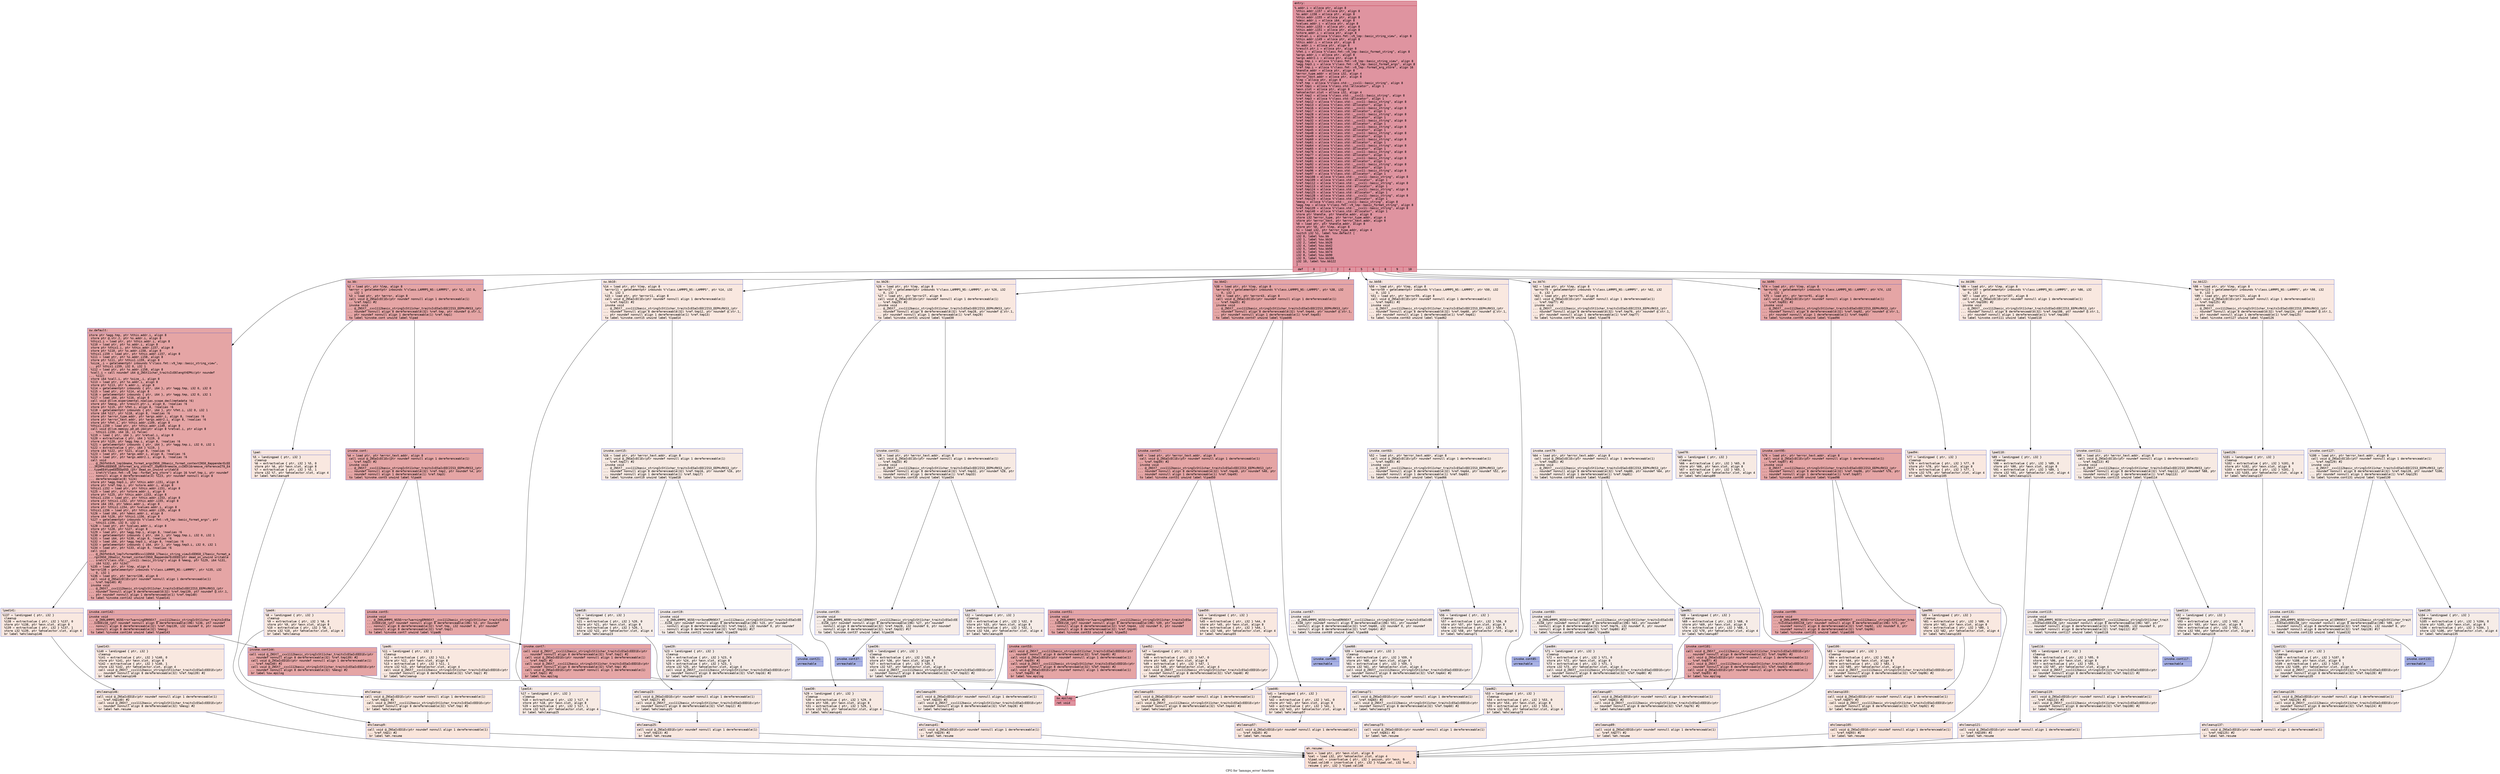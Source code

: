 digraph "CFG for 'lammps_error' function" {
	label="CFG for 'lammps_error' function";

	Node0x55bdf7d8ea30 [shape=record,color="#b70d28ff", style=filled, fillcolor="#b70d2870" fontname="Courier",label="{entry:\l|  %.addr.i = alloca ptr, align 8\l  %this.addr.i157 = alloca ptr, align 8\l  %s.addr.i158 = alloca ptr, align 8\l  %this.addr.i155 = alloca ptr, align 8\l  %desc.addr.i = alloca i64, align 8\l  %values.addr.i = alloca ptr, align 8\l  %this.addr.i153 = alloca ptr, align 8\l  %this.addr.i151 = alloca ptr, align 8\l  %store.addr.i = alloca ptr, align 8\l  %retval.i = alloca %\"class.fmt::v9_lmp::basic_string_view\", align 8\l  %this.addr.i149 = alloca ptr, align 8\l  %this.addr.i = alloca ptr, align 8\l  %s.addr.i = alloca ptr, align 8\l  %result.ptr.i = alloca ptr, align 8\l  %fmt.i = alloca %\"class.fmt::v9_lmp::basic_format_string\", align 8\l  %args.addr.i = alloca ptr, align 8\l  %args.addr2.i = alloca ptr, align 8\l  %agg.tmp.i = alloca %\"class.fmt::v9_lmp::basic_string_view\", align 8\l  %agg.tmp3.i = alloca %\"class.fmt::v9_lmp::basic_format_args\", align 8\l  %ref.tmp.i = alloca %\"class.fmt::v9_lmp::format_arg_store\", align 16\l  %handle.addr = alloca ptr, align 8\l  %error_type.addr = alloca i32, align 4\l  %error_text.addr = alloca ptr, align 8\l  %lmp = alloca ptr, align 8\l  %ref.tmp = alloca %\"class.std::__cxx11::basic_string\", align 8\l  %ref.tmp1 = alloca %\"class.std::allocator\", align 1\l  %exn.slot = alloca ptr, align 8\l  %ehselector.slot = alloca i32, align 4\l  %ref.tmp2 = alloca %\"class.std::__cxx11::basic_string\", align 8\l  %ref.tmp3 = alloca %\"class.std::allocator\", align 1\l  %ref.tmp12 = alloca %\"class.std::__cxx11::basic_string\", align 8\l  %ref.tmp13 = alloca %\"class.std::allocator\", align 1\l  %ref.tmp16 = alloca %\"class.std::__cxx11::basic_string\", align 8\l  %ref.tmp17 = alloca %\"class.std::allocator\", align 1\l  %ref.tmp28 = alloca %\"class.std::__cxx11::basic_string\", align 8\l  %ref.tmp29 = alloca %\"class.std::allocator\", align 1\l  %ref.tmp32 = alloca %\"class.std::__cxx11::basic_string\", align 8\l  %ref.tmp33 = alloca %\"class.std::allocator\", align 1\l  %ref.tmp44 = alloca %\"class.std::__cxx11::basic_string\", align 8\l  %ref.tmp45 = alloca %\"class.std::allocator\", align 1\l  %ref.tmp48 = alloca %\"class.std::__cxx11::basic_string\", align 8\l  %ref.tmp49 = alloca %\"class.std::allocator\", align 1\l  %ref.tmp60 = alloca %\"class.std::__cxx11::basic_string\", align 8\l  %ref.tmp61 = alloca %\"class.std::allocator\", align 1\l  %ref.tmp64 = alloca %\"class.std::__cxx11::basic_string\", align 8\l  %ref.tmp65 = alloca %\"class.std::allocator\", align 1\l  %ref.tmp76 = alloca %\"class.std::__cxx11::basic_string\", align 8\l  %ref.tmp77 = alloca %\"class.std::allocator\", align 1\l  %ref.tmp80 = alloca %\"class.std::__cxx11::basic_string\", align 8\l  %ref.tmp81 = alloca %\"class.std::allocator\", align 1\l  %ref.tmp92 = alloca %\"class.std::__cxx11::basic_string\", align 8\l  %ref.tmp93 = alloca %\"class.std::allocator\", align 1\l  %ref.tmp96 = alloca %\"class.std::__cxx11::basic_string\", align 8\l  %ref.tmp97 = alloca %\"class.std::allocator\", align 1\l  %ref.tmp108 = alloca %\"class.std::__cxx11::basic_string\", align 8\l  %ref.tmp109 = alloca %\"class.std::allocator\", align 1\l  %ref.tmp112 = alloca %\"class.std::__cxx11::basic_string\", align 8\l  %ref.tmp113 = alloca %\"class.std::allocator\", align 1\l  %ref.tmp124 = alloca %\"class.std::__cxx11::basic_string\", align 8\l  %ref.tmp125 = alloca %\"class.std::allocator\", align 1\l  %ref.tmp128 = alloca %\"class.std::__cxx11::basic_string\", align 8\l  %ref.tmp129 = alloca %\"class.std::allocator\", align 1\l  %mesg = alloca %\"class.std::__cxx11::basic_string\", align 8\l  %agg.tmp = alloca %\"class.fmt::v9_lmp::basic_format_string\", align 8\l  %ref.tmp139 = alloca %\"class.std::__cxx11::basic_string\", align 8\l  %ref.tmp140 = alloca %\"class.std::allocator\", align 1\l  store ptr %handle, ptr %handle.addr, align 8\l  store i32 %error_type, ptr %error_type.addr, align 4\l  store ptr %error_text, ptr %error_text.addr, align 8\l  %0 = load ptr, ptr %handle.addr, align 8\l  store ptr %0, ptr %lmp, align 8\l  %1 = load i32, ptr %error_type.addr, align 4\l  switch i32 %1, label %sw.default [\l    i32 0, label %sw.bb\l    i32 1, label %sw.bb10\l    i32 2, label %sw.bb26\l    i32 4, label %sw.bb42\l    i32 5, label %sw.bb58\l    i32 6, label %sw.bb74\l    i32 8, label %sw.bb90\l    i32 9, label %sw.bb106\l    i32 10, label %sw.bb122\l  ]\l|{<s0>def|<s1>0|<s2>1|<s3>2|<s4>4|<s5>5|<s6>6|<s7>8|<s8>9|<s9>10}}"];
	Node0x55bdf7d8ea30:s0 -> Node0x55bdf7d8fd00[tooltip="entry -> sw.default\nProbability 25.00%" ];
	Node0x55bdf7d8ea30:s1 -> Node0x55bdf7d941a0[tooltip="entry -> sw.bb\nProbability 25.00%" ];
	Node0x55bdf7d8ea30:s2 -> Node0x55bdf7d941f0[tooltip="entry -> sw.bb10\nProbability 0.00%" ];
	Node0x55bdf7d8ea30:s3 -> Node0x55bdf7d94290[tooltip="entry -> sw.bb26\nProbability 0.00%" ];
	Node0x55bdf7d8ea30:s4 -> Node0x55bdf7d94330[tooltip="entry -> sw.bb42\nProbability 25.00%" ];
	Node0x55bdf7d8ea30:s5 -> Node0x55bdf7d943d0[tooltip="entry -> sw.bb58\nProbability 0.00%" ];
	Node0x55bdf7d8ea30:s6 -> Node0x55bdf7d944d0[tooltip="entry -> sw.bb74\nProbability 0.00%" ];
	Node0x55bdf7d8ea30:s7 -> Node0x55bdf7d945d0[tooltip="entry -> sw.bb90\nProbability 25.00%" ];
	Node0x55bdf7d8ea30:s8 -> Node0x55bdf7d946d0[tooltip="entry -> sw.bb106\nProbability 0.00%" ];
	Node0x55bdf7d8ea30:s9 -> Node0x55bdf7d947e0[tooltip="entry -> sw.bb122\nProbability 0.00%" ];
	Node0x55bdf7d941a0 [shape=record,color="#3d50c3ff", style=filled, fillcolor="#c5333470" fontname="Courier",label="{sw.bb:\l|  %2 = load ptr, ptr %lmp, align 8\l  %error = getelementptr inbounds %\"class.LAMMPS_NS::LAMMPS\", ptr %2, i32 0,\l... i32 1\l  %3 = load ptr, ptr %error, align 8\l  call void @_ZNSaIcEC1Ev(ptr noundef nonnull align 1 dereferenceable(1)\l... %ref.tmp1) #2\l  invoke void\l... @_ZNSt7__cxx1112basic_stringIcSt11char_traitsIcESaIcEEC2IS3_EEPKcRKS3_(ptr\l... noundef nonnull align 8 dereferenceable(32) %ref.tmp, ptr noundef @.str.1,\l... ptr noundef nonnull align 1 dereferenceable(1) %ref.tmp1)\l          to label %invoke.cont unwind label %lpad\l}"];
	Node0x55bdf7d941a0 -> Node0x55bdf7d94ff0[tooltip="sw.bb -> invoke.cont\nProbability 100.00%" ];
	Node0x55bdf7d941a0 -> Node0x55bdf7d950d0[tooltip="sw.bb -> lpad\nProbability 0.00%" ];
	Node0x55bdf7d94ff0 [shape=record,color="#3d50c3ff", style=filled, fillcolor="#c5333470" fontname="Courier",label="{invoke.cont:\l|  %4 = load ptr, ptr %error_text.addr, align 8\l  call void @_ZNSaIcEC1Ev(ptr noundef nonnull align 1 dereferenceable(1)\l... %ref.tmp3) #2\l  invoke void\l... @_ZNSt7__cxx1112basic_stringIcSt11char_traitsIcESaIcEEC2IS3_EEPKcRKS3_(ptr\l... noundef nonnull align 8 dereferenceable(32) %ref.tmp2, ptr noundef %4, ptr\l... noundef nonnull align 1 dereferenceable(1) %ref.tmp3)\l          to label %invoke.cont5 unwind label %lpad4\l}"];
	Node0x55bdf7d94ff0 -> Node0x55bdf7d954e0[tooltip="invoke.cont -> invoke.cont5\nProbability 100.00%" ];
	Node0x55bdf7d94ff0 -> Node0x55bdf7d95530[tooltip="invoke.cont -> lpad4\nProbability 0.00%" ];
	Node0x55bdf7d954e0 [shape=record,color="#3d50c3ff", style=filled, fillcolor="#c5333470" fontname="Courier",label="{invoke.cont5:\l|  invoke void\l... @_ZN9LAMMPS_NS5Error7warningERKNSt7__cxx1112basic_stringIcSt11char_traitsIcESa\l...IcEEEiS8_(ptr noundef nonnull align 8 dereferenceable(196) %3, ptr noundef\l... nonnull align 8 dereferenceable(32) %ref.tmp, i32 noundef 0, ptr noundef\l... nonnull align 8 dereferenceable(32) %ref.tmp2)\l          to label %invoke.cont7 unwind label %lpad6\l}"];
	Node0x55bdf7d954e0 -> Node0x55bdf7d95490[tooltip="invoke.cont5 -> invoke.cont7\nProbability 100.00%" ];
	Node0x55bdf7d954e0 -> Node0x55bdf7d95760[tooltip="invoke.cont5 -> lpad6\nProbability 0.00%" ];
	Node0x55bdf7d95490 [shape=record,color="#3d50c3ff", style=filled, fillcolor="#c5333470" fontname="Courier",label="{invoke.cont7:\l|  call void @_ZNSt7__cxx1112basic_stringIcSt11char_traitsIcESaIcEED1Ev(ptr\l... noundef nonnull align 8 dereferenceable(32) %ref.tmp2) #2\l  call void @_ZNSaIcED1Ev(ptr noundef nonnull align 1 dereferenceable(1)\l... %ref.tmp3) #2\l  call void @_ZNSt7__cxx1112basic_stringIcSt11char_traitsIcESaIcEED1Ev(ptr\l... noundef nonnull align 8 dereferenceable(32) %ref.tmp) #2\l  call void @_ZNSaIcED1Ev(ptr noundef nonnull align 1 dereferenceable(1)\l... %ref.tmp1) #2\l  br label %sw.epilog\l}"];
	Node0x55bdf7d95490 -> Node0x55bdf7d95fd0[tooltip="invoke.cont7 -> sw.epilog\nProbability 100.00%" ];
	Node0x55bdf7d950d0 [shape=record,color="#3d50c3ff", style=filled, fillcolor="#f1ccb870" fontname="Courier",label="{lpad:\l|  %5 = landingpad \{ ptr, i32 \}\l          cleanup\l  %6 = extractvalue \{ ptr, i32 \} %5, 0\l  store ptr %6, ptr %exn.slot, align 8\l  %7 = extractvalue \{ ptr, i32 \} %5, 1\l  store i32 %7, ptr %ehselector.slot, align 4\l  br label %ehcleanup9\l}"];
	Node0x55bdf7d950d0 -> Node0x55bdf7d96320[tooltip="lpad -> ehcleanup9\nProbability 100.00%" ];
	Node0x55bdf7d95530 [shape=record,color="#3d50c3ff", style=filled, fillcolor="#f1ccb870" fontname="Courier",label="{lpad4:\l|  %8 = landingpad \{ ptr, i32 \}\l          cleanup\l  %9 = extractvalue \{ ptr, i32 \} %8, 0\l  store ptr %9, ptr %exn.slot, align 8\l  %10 = extractvalue \{ ptr, i32 \} %8, 1\l  store i32 %10, ptr %ehselector.slot, align 4\l  br label %ehcleanup\l}"];
	Node0x55bdf7d95530 -> Node0x55bdf7d966f0[tooltip="lpad4 -> ehcleanup\nProbability 100.00%" ];
	Node0x55bdf7d95760 [shape=record,color="#3d50c3ff", style=filled, fillcolor="#f1ccb870" fontname="Courier",label="{lpad6:\l|  %11 = landingpad \{ ptr, i32 \}\l          cleanup\l  %12 = extractvalue \{ ptr, i32 \} %11, 0\l  store ptr %12, ptr %exn.slot, align 8\l  %13 = extractvalue \{ ptr, i32 \} %11, 1\l  store i32 %13, ptr %ehselector.slot, align 4\l  call void @_ZNSt7__cxx1112basic_stringIcSt11char_traitsIcESaIcEED1Ev(ptr\l... noundef nonnull align 8 dereferenceable(32) %ref.tmp2) #2\l  br label %ehcleanup\l}"];
	Node0x55bdf7d95760 -> Node0x55bdf7d966f0[tooltip="lpad6 -> ehcleanup\nProbability 100.00%" ];
	Node0x55bdf7d966f0 [shape=record,color="#3d50c3ff", style=filled, fillcolor="#f2cab570" fontname="Courier",label="{ehcleanup:\l|  call void @_ZNSaIcED1Ev(ptr noundef nonnull align 1 dereferenceable(1)\l... %ref.tmp3) #2\l  call void @_ZNSt7__cxx1112basic_stringIcSt11char_traitsIcESaIcEED1Ev(ptr\l... noundef nonnull align 8 dereferenceable(32) %ref.tmp) #2\l  br label %ehcleanup9\l}"];
	Node0x55bdf7d966f0 -> Node0x55bdf7d96320[tooltip="ehcleanup -> ehcleanup9\nProbability 100.00%" ];
	Node0x55bdf7d96320 [shape=record,color="#3d50c3ff", style=filled, fillcolor="#f4c5ad70" fontname="Courier",label="{ehcleanup9:\l|  call void @_ZNSaIcED1Ev(ptr noundef nonnull align 1 dereferenceable(1)\l... %ref.tmp1) #2\l  br label %eh.resume\l}"];
	Node0x55bdf7d96320 -> Node0x55bdf7d97000[tooltip="ehcleanup9 -> eh.resume\nProbability 100.00%" ];
	Node0x55bdf7d941f0 [shape=record,color="#3d50c3ff", style=filled, fillcolor="#f1ccb870" fontname="Courier",label="{sw.bb10:\l|  %14 = load ptr, ptr %lmp, align 8\l  %error11 = getelementptr inbounds %\"class.LAMMPS_NS::LAMMPS\", ptr %14, i32\l... 0, i32 1\l  %15 = load ptr, ptr %error11, align 8\l  call void @_ZNSaIcEC1Ev(ptr noundef nonnull align 1 dereferenceable(1)\l... %ref.tmp13) #2\l  invoke void\l... @_ZNSt7__cxx1112basic_stringIcSt11char_traitsIcESaIcEEC2IS3_EEPKcRKS3_(ptr\l... noundef nonnull align 8 dereferenceable(32) %ref.tmp12, ptr noundef @.str.1,\l... ptr noundef nonnull align 1 dereferenceable(1) %ref.tmp13)\l          to label %invoke.cont15 unwind label %lpad14\l}"];
	Node0x55bdf7d941f0 -> Node0x55bdf7d97400[tooltip="sw.bb10 -> invoke.cont15\nProbability 50.00%" ];
	Node0x55bdf7d941f0 -> Node0x55bdf7d97480[tooltip="sw.bb10 -> lpad14\nProbability 50.00%" ];
	Node0x55bdf7d97400 [shape=record,color="#3d50c3ff", style=filled, fillcolor="#eed0c070" fontname="Courier",label="{invoke.cont15:\l|  %16 = load ptr, ptr %error_text.addr, align 8\l  call void @_ZNSaIcEC1Ev(ptr noundef nonnull align 1 dereferenceable(1)\l... %ref.tmp17) #2\l  invoke void\l... @_ZNSt7__cxx1112basic_stringIcSt11char_traitsIcESaIcEEC2IS3_EEPKcRKS3_(ptr\l... noundef nonnull align 8 dereferenceable(32) %ref.tmp16, ptr noundef %16, ptr\l... noundef nonnull align 1 dereferenceable(1) %ref.tmp17)\l          to label %invoke.cont19 unwind label %lpad18\l}"];
	Node0x55bdf7d97400 -> Node0x55bdf7d97700[tooltip="invoke.cont15 -> invoke.cont19\nProbability 50.00%" ];
	Node0x55bdf7d97400 -> Node0x55bdf7d97750[tooltip="invoke.cont15 -> lpad18\nProbability 50.00%" ];
	Node0x55bdf7d97700 [shape=record,color="#3d50c3ff", style=filled, fillcolor="#ead5c970" fontname="Courier",label="{invoke.cont19:\l|  invoke void\l... @_ZN9LAMMPS_NS5Error3oneERKNSt7__cxx1112basic_stringIcSt11char_traitsIcESaIcEE\l...EiS8_(ptr noundef nonnull align 8 dereferenceable(196) %15, ptr noundef\l... nonnull align 8 dereferenceable(32) %ref.tmp12, i32 noundef 0, ptr noundef\l... nonnull align 8 dereferenceable(32) %ref.tmp16) #17\l          to label %invoke.cont21 unwind label %lpad20\l}"];
	Node0x55bdf7d97700 -> Node0x55bdf7d976b0[tooltip="invoke.cont19 -> invoke.cont21\nProbability 0.00%" ];
	Node0x55bdf7d97700 -> Node0x55bdf7d7b7a0[tooltip="invoke.cont19 -> lpad20\nProbability 100.00%" ];
	Node0x55bdf7d976b0 [shape=record,color="#3d50c3ff", style=filled, fillcolor="#3d50c370" fontname="Courier",label="{invoke.cont21:\l|  unreachable\l}"];
	Node0x55bdf7d97480 [shape=record,color="#3d50c3ff", style=filled, fillcolor="#eed0c070" fontname="Courier",label="{lpad14:\l|  %17 = landingpad \{ ptr, i32 \}\l          cleanup\l  %18 = extractvalue \{ ptr, i32 \} %17, 0\l  store ptr %18, ptr %exn.slot, align 8\l  %19 = extractvalue \{ ptr, i32 \} %17, 1\l  store i32 %19, ptr %ehselector.slot, align 4\l  br label %ehcleanup25\l}"];
	Node0x55bdf7d97480 -> Node0x55bdf7d7bd10[tooltip="lpad14 -> ehcleanup25\nProbability 100.00%" ];
	Node0x55bdf7d97750 [shape=record,color="#3d50c3ff", style=filled, fillcolor="#ead5c970" fontname="Courier",label="{lpad18:\l|  %20 = landingpad \{ ptr, i32 \}\l          cleanup\l  %21 = extractvalue \{ ptr, i32 \} %20, 0\l  store ptr %21, ptr %exn.slot, align 8\l  %22 = extractvalue \{ ptr, i32 \} %20, 1\l  store i32 %22, ptr %ehselector.slot, align 4\l  br label %ehcleanup23\l}"];
	Node0x55bdf7d97750 -> Node0x55bdf7d98910[tooltip="lpad18 -> ehcleanup23\nProbability 100.00%" ];
	Node0x55bdf7d7b7a0 [shape=record,color="#3d50c3ff", style=filled, fillcolor="#ead5c970" fontname="Courier",label="{lpad20:\l|  %23 = landingpad \{ ptr, i32 \}\l          cleanup\l  %24 = extractvalue \{ ptr, i32 \} %23, 0\l  store ptr %24, ptr %exn.slot, align 8\l  %25 = extractvalue \{ ptr, i32 \} %23, 1\l  store i32 %25, ptr %ehselector.slot, align 4\l  call void @_ZNSt7__cxx1112basic_stringIcSt11char_traitsIcESaIcEED1Ev(ptr\l... noundef nonnull align 8 dereferenceable(32) %ref.tmp16) #2\l  br label %ehcleanup23\l}"];
	Node0x55bdf7d7b7a0 -> Node0x55bdf7d98910[tooltip="lpad20 -> ehcleanup23\nProbability 100.00%" ];
	Node0x55bdf7d98910 [shape=record,color="#3d50c3ff", style=filled, fillcolor="#eed0c070" fontname="Courier",label="{ehcleanup23:\l|  call void @_ZNSaIcED1Ev(ptr noundef nonnull align 1 dereferenceable(1)\l... %ref.tmp17) #2\l  call void @_ZNSt7__cxx1112basic_stringIcSt11char_traitsIcESaIcEED1Ev(ptr\l... noundef nonnull align 8 dereferenceable(32) %ref.tmp12) #2\l  br label %ehcleanup25\l}"];
	Node0x55bdf7d98910 -> Node0x55bdf7d7bd10[tooltip="ehcleanup23 -> ehcleanup25\nProbability 100.00%" ];
	Node0x55bdf7d7bd10 [shape=record,color="#3d50c3ff", style=filled, fillcolor="#f1ccb870" fontname="Courier",label="{ehcleanup25:\l|  call void @_ZNSaIcED1Ev(ptr noundef nonnull align 1 dereferenceable(1)\l... %ref.tmp13) #2\l  br label %eh.resume\l}"];
	Node0x55bdf7d7bd10 -> Node0x55bdf7d97000[tooltip="ehcleanup25 -> eh.resume\nProbability 100.00%" ];
	Node0x55bdf7d94290 [shape=record,color="#3d50c3ff", style=filled, fillcolor="#f1ccb870" fontname="Courier",label="{sw.bb26:\l|  %26 = load ptr, ptr %lmp, align 8\l  %error27 = getelementptr inbounds %\"class.LAMMPS_NS::LAMMPS\", ptr %26, i32\l... 0, i32 1\l  %27 = load ptr, ptr %error27, align 8\l  call void @_ZNSaIcEC1Ev(ptr noundef nonnull align 1 dereferenceable(1)\l... %ref.tmp29) #2\l  invoke void\l... @_ZNSt7__cxx1112basic_stringIcSt11char_traitsIcESaIcEEC2IS3_EEPKcRKS3_(ptr\l... noundef nonnull align 8 dereferenceable(32) %ref.tmp28, ptr noundef @.str.1,\l... ptr noundef nonnull align 1 dereferenceable(1) %ref.tmp29)\l          to label %invoke.cont31 unwind label %lpad30\l}"];
	Node0x55bdf7d94290 -> Node0x55bdf7d99570[tooltip="sw.bb26 -> invoke.cont31\nProbability 50.00%" ];
	Node0x55bdf7d94290 -> Node0x55bdf7d995c0[tooltip="sw.bb26 -> lpad30\nProbability 50.00%" ];
	Node0x55bdf7d99570 [shape=record,color="#3d50c3ff", style=filled, fillcolor="#eed0c070" fontname="Courier",label="{invoke.cont31:\l|  %28 = load ptr, ptr %error_text.addr, align 8\l  call void @_ZNSaIcEC1Ev(ptr noundef nonnull align 1 dereferenceable(1)\l... %ref.tmp33) #2\l  invoke void\l... @_ZNSt7__cxx1112basic_stringIcSt11char_traitsIcESaIcEEC2IS3_EEPKcRKS3_(ptr\l... noundef nonnull align 8 dereferenceable(32) %ref.tmp32, ptr noundef %28, ptr\l... noundef nonnull align 1 dereferenceable(1) %ref.tmp33)\l          to label %invoke.cont35 unwind label %lpad34\l}"];
	Node0x55bdf7d99570 -> Node0x55bdf7d99840[tooltip="invoke.cont31 -> invoke.cont35\nProbability 50.00%" ];
	Node0x55bdf7d99570 -> Node0x55bdf7d99890[tooltip="invoke.cont31 -> lpad34\nProbability 50.00%" ];
	Node0x55bdf7d99840 [shape=record,color="#3d50c3ff", style=filled, fillcolor="#ead5c970" fontname="Courier",label="{invoke.cont35:\l|  invoke void\l... @_ZN9LAMMPS_NS5Error3allERKNSt7__cxx1112basic_stringIcSt11char_traitsIcESaIcEE\l...EiS8_(ptr noundef nonnull align 8 dereferenceable(196) %27, ptr noundef\l... nonnull align 8 dereferenceable(32) %ref.tmp28, i32 noundef 0, ptr noundef\l... nonnull align 8 dereferenceable(32) %ref.tmp32) #17\l          to label %invoke.cont37 unwind label %lpad36\l}"];
	Node0x55bdf7d99840 -> Node0x55bdf7d997f0[tooltip="invoke.cont35 -> invoke.cont37\nProbability 0.00%" ];
	Node0x55bdf7d99840 -> Node0x55bdf7d99a00[tooltip="invoke.cont35 -> lpad36\nProbability 100.00%" ];
	Node0x55bdf7d997f0 [shape=record,color="#3d50c3ff", style=filled, fillcolor="#3d50c370" fontname="Courier",label="{invoke.cont37:\l|  unreachable\l}"];
	Node0x55bdf7d995c0 [shape=record,color="#3d50c3ff", style=filled, fillcolor="#eed0c070" fontname="Courier",label="{lpad30:\l|  %29 = landingpad \{ ptr, i32 \}\l          cleanup\l  %30 = extractvalue \{ ptr, i32 \} %29, 0\l  store ptr %30, ptr %exn.slot, align 8\l  %31 = extractvalue \{ ptr, i32 \} %29, 1\l  store i32 %31, ptr %ehselector.slot, align 4\l  br label %ehcleanup41\l}"];
	Node0x55bdf7d995c0 -> Node0x55bdf7d9a0a0[tooltip="lpad30 -> ehcleanup41\nProbability 100.00%" ];
	Node0x55bdf7d99890 [shape=record,color="#3d50c3ff", style=filled, fillcolor="#ead5c970" fontname="Courier",label="{lpad34:\l|  %32 = landingpad \{ ptr, i32 \}\l          cleanup\l  %33 = extractvalue \{ ptr, i32 \} %32, 0\l  store ptr %33, ptr %exn.slot, align 8\l  %34 = extractvalue \{ ptr, i32 \} %32, 1\l  store i32 %34, ptr %ehselector.slot, align 4\l  br label %ehcleanup39\l}"];
	Node0x55bdf7d99890 -> Node0x55bdf7d9a3f0[tooltip="lpad34 -> ehcleanup39\nProbability 100.00%" ];
	Node0x55bdf7d99a00 [shape=record,color="#3d50c3ff", style=filled, fillcolor="#ead5c970" fontname="Courier",label="{lpad36:\l|  %35 = landingpad \{ ptr, i32 \}\l          cleanup\l  %36 = extractvalue \{ ptr, i32 \} %35, 0\l  store ptr %36, ptr %exn.slot, align 8\l  %37 = extractvalue \{ ptr, i32 \} %35, 1\l  store i32 %37, ptr %ehselector.slot, align 4\l  call void @_ZNSt7__cxx1112basic_stringIcSt11char_traitsIcESaIcEED1Ev(ptr\l... noundef nonnull align 8 dereferenceable(32) %ref.tmp32) #2\l  br label %ehcleanup39\l}"];
	Node0x55bdf7d99a00 -> Node0x55bdf7d9a3f0[tooltip="lpad36 -> ehcleanup39\nProbability 100.00%" ];
	Node0x55bdf7d9a3f0 [shape=record,color="#3d50c3ff", style=filled, fillcolor="#eed0c070" fontname="Courier",label="{ehcleanup39:\l|  call void @_ZNSaIcED1Ev(ptr noundef nonnull align 1 dereferenceable(1)\l... %ref.tmp33) #2\l  call void @_ZNSt7__cxx1112basic_stringIcSt11char_traitsIcESaIcEED1Ev(ptr\l... noundef nonnull align 8 dereferenceable(32) %ref.tmp28) #2\l  br label %ehcleanup41\l}"];
	Node0x55bdf7d9a3f0 -> Node0x55bdf7d9a0a0[tooltip="ehcleanup39 -> ehcleanup41\nProbability 100.00%" ];
	Node0x55bdf7d9a0a0 [shape=record,color="#3d50c3ff", style=filled, fillcolor="#f1ccb870" fontname="Courier",label="{ehcleanup41:\l|  call void @_ZNSaIcED1Ev(ptr noundef nonnull align 1 dereferenceable(1)\l... %ref.tmp29) #2\l  br label %eh.resume\l}"];
	Node0x55bdf7d9a0a0 -> Node0x55bdf7d97000[tooltip="ehcleanup41 -> eh.resume\nProbability 100.00%" ];
	Node0x55bdf7d94330 [shape=record,color="#3d50c3ff", style=filled, fillcolor="#c5333470" fontname="Courier",label="{sw.bb42:\l|  %38 = load ptr, ptr %lmp, align 8\l  %error43 = getelementptr inbounds %\"class.LAMMPS_NS::LAMMPS\", ptr %38, i32\l... 0, i32 1\l  %39 = load ptr, ptr %error43, align 8\l  call void @_ZNSaIcEC1Ev(ptr noundef nonnull align 1 dereferenceable(1)\l... %ref.tmp45) #2\l  invoke void\l... @_ZNSt7__cxx1112basic_stringIcSt11char_traitsIcESaIcEEC2IS3_EEPKcRKS3_(ptr\l... noundef nonnull align 8 dereferenceable(32) %ref.tmp44, ptr noundef @.str.1,\l... ptr noundef nonnull align 1 dereferenceable(1) %ref.tmp45)\l          to label %invoke.cont47 unwind label %lpad46\l}"];
	Node0x55bdf7d94330 -> Node0x55bdf7d9b050[tooltip="sw.bb42 -> invoke.cont47\nProbability 100.00%" ];
	Node0x55bdf7d94330 -> Node0x55bdf7d9b0a0[tooltip="sw.bb42 -> lpad46\nProbability 0.00%" ];
	Node0x55bdf7d9b050 [shape=record,color="#3d50c3ff", style=filled, fillcolor="#c5333470" fontname="Courier",label="{invoke.cont47:\l|  %40 = load ptr, ptr %error_text.addr, align 8\l  call void @_ZNSaIcEC1Ev(ptr noundef nonnull align 1 dereferenceable(1)\l... %ref.tmp49) #2\l  invoke void\l... @_ZNSt7__cxx1112basic_stringIcSt11char_traitsIcESaIcEEC2IS3_EEPKcRKS3_(ptr\l... noundef nonnull align 8 dereferenceable(32) %ref.tmp48, ptr noundef %40, ptr\l... noundef nonnull align 1 dereferenceable(1) %ref.tmp49)\l          to label %invoke.cont51 unwind label %lpad50\l}"];
	Node0x55bdf7d9b050 -> Node0x55bdf7d9b440[tooltip="invoke.cont47 -> invoke.cont51\nProbability 100.00%" ];
	Node0x55bdf7d9b050 -> Node0x55bdf7d9b490[tooltip="invoke.cont47 -> lpad50\nProbability 0.00%" ];
	Node0x55bdf7d9b440 [shape=record,color="#3d50c3ff", style=filled, fillcolor="#c5333470" fontname="Courier",label="{invoke.cont51:\l|  invoke void\l... @_ZN9LAMMPS_NS5Error7warningERKNSt7__cxx1112basic_stringIcSt11char_traitsIcESa\l...IcEEEiS8_(ptr noundef nonnull align 8 dereferenceable(196) %39, ptr noundef\l... nonnull align 8 dereferenceable(32) %ref.tmp44, i32 noundef 0, ptr noundef\l... nonnull align 8 dereferenceable(32) %ref.tmp48)\l          to label %invoke.cont53 unwind label %lpad52\l}"];
	Node0x55bdf7d9b440 -> Node0x55bdf7d9b3f0[tooltip="invoke.cont51 -> invoke.cont53\nProbability 100.00%" ];
	Node0x55bdf7d9b440 -> Node0x55bdf7d9b720[tooltip="invoke.cont51 -> lpad52\nProbability 0.00%" ];
	Node0x55bdf7d9b3f0 [shape=record,color="#3d50c3ff", style=filled, fillcolor="#c5333470" fontname="Courier",label="{invoke.cont53:\l|  call void @_ZNSt7__cxx1112basic_stringIcSt11char_traitsIcESaIcEED1Ev(ptr\l... noundef nonnull align 8 dereferenceable(32) %ref.tmp48) #2\l  call void @_ZNSaIcED1Ev(ptr noundef nonnull align 1 dereferenceable(1)\l... %ref.tmp49) #2\l  call void @_ZNSt7__cxx1112basic_stringIcSt11char_traitsIcESaIcEED1Ev(ptr\l... noundef nonnull align 8 dereferenceable(32) %ref.tmp44) #2\l  call void @_ZNSaIcED1Ev(ptr noundef nonnull align 1 dereferenceable(1)\l... %ref.tmp45) #2\l  br label %sw.epilog\l}"];
	Node0x55bdf7d9b3f0 -> Node0x55bdf7d95fd0[tooltip="invoke.cont53 -> sw.epilog\nProbability 100.00%" ];
	Node0x55bdf7d9b0a0 [shape=record,color="#3d50c3ff", style=filled, fillcolor="#f1ccb870" fontname="Courier",label="{lpad46:\l|  %41 = landingpad \{ ptr, i32 \}\l          cleanup\l  %42 = extractvalue \{ ptr, i32 \} %41, 0\l  store ptr %42, ptr %exn.slot, align 8\l  %43 = extractvalue \{ ptr, i32 \} %41, 1\l  store i32 %43, ptr %ehselector.slot, align 4\l  br label %ehcleanup57\l}"];
	Node0x55bdf7d9b0a0 -> Node0x55bdf7d9c100[tooltip="lpad46 -> ehcleanup57\nProbability 100.00%" ];
	Node0x55bdf7d9b490 [shape=record,color="#3d50c3ff", style=filled, fillcolor="#f1ccb870" fontname="Courier",label="{lpad50:\l|  %44 = landingpad \{ ptr, i32 \}\l          cleanup\l  %45 = extractvalue \{ ptr, i32 \} %44, 0\l  store ptr %45, ptr %exn.slot, align 8\l  %46 = extractvalue \{ ptr, i32 \} %44, 1\l  store i32 %46, ptr %ehselector.slot, align 4\l  br label %ehcleanup55\l}"];
	Node0x55bdf7d9b490 -> Node0x55bdf7d9c470[tooltip="lpad50 -> ehcleanup55\nProbability 100.00%" ];
	Node0x55bdf7d9b720 [shape=record,color="#3d50c3ff", style=filled, fillcolor="#f1ccb870" fontname="Courier",label="{lpad52:\l|  %47 = landingpad \{ ptr, i32 \}\l          cleanup\l  %48 = extractvalue \{ ptr, i32 \} %47, 0\l  store ptr %48, ptr %exn.slot, align 8\l  %49 = extractvalue \{ ptr, i32 \} %47, 1\l  store i32 %49, ptr %ehselector.slot, align 4\l  call void @_ZNSt7__cxx1112basic_stringIcSt11char_traitsIcESaIcEED1Ev(ptr\l... noundef nonnull align 8 dereferenceable(32) %ref.tmp48) #2\l  br label %ehcleanup55\l}"];
	Node0x55bdf7d9b720 -> Node0x55bdf7d9c470[tooltip="lpad52 -> ehcleanup55\nProbability 100.00%" ];
	Node0x55bdf7d9c470 [shape=record,color="#3d50c3ff", style=filled, fillcolor="#f2cab570" fontname="Courier",label="{ehcleanup55:\l|  call void @_ZNSaIcED1Ev(ptr noundef nonnull align 1 dereferenceable(1)\l... %ref.tmp49) #2\l  call void @_ZNSt7__cxx1112basic_stringIcSt11char_traitsIcESaIcEED1Ev(ptr\l... noundef nonnull align 8 dereferenceable(32) %ref.tmp44) #2\l  br label %ehcleanup57\l}"];
	Node0x55bdf7d9c470 -> Node0x55bdf7d9c100[tooltip="ehcleanup55 -> ehcleanup57\nProbability 100.00%" ];
	Node0x55bdf7d9c100 [shape=record,color="#3d50c3ff", style=filled, fillcolor="#f4c5ad70" fontname="Courier",label="{ehcleanup57:\l|  call void @_ZNSaIcED1Ev(ptr noundef nonnull align 1 dereferenceable(1)\l... %ref.tmp45) #2\l  br label %eh.resume\l}"];
	Node0x55bdf7d9c100 -> Node0x55bdf7d97000[tooltip="ehcleanup57 -> eh.resume\nProbability 100.00%" ];
	Node0x55bdf7d943d0 [shape=record,color="#3d50c3ff", style=filled, fillcolor="#f1ccb870" fontname="Courier",label="{sw.bb58:\l|  %50 = load ptr, ptr %lmp, align 8\l  %error59 = getelementptr inbounds %\"class.LAMMPS_NS::LAMMPS\", ptr %50, i32\l... 0, i32 1\l  %51 = load ptr, ptr %error59, align 8\l  call void @_ZNSaIcEC1Ev(ptr noundef nonnull align 1 dereferenceable(1)\l... %ref.tmp61) #2\l  invoke void\l... @_ZNSt7__cxx1112basic_stringIcSt11char_traitsIcESaIcEEC2IS3_EEPKcRKS3_(ptr\l... noundef nonnull align 8 dereferenceable(32) %ref.tmp60, ptr noundef @.str.1,\l... ptr noundef nonnull align 1 dereferenceable(1) %ref.tmp61)\l          to label %invoke.cont63 unwind label %lpad62\l}"];
	Node0x55bdf7d943d0 -> Node0x55bdf7d9d8e0[tooltip="sw.bb58 -> invoke.cont63\nProbability 50.00%" ];
	Node0x55bdf7d943d0 -> Node0x55bdf7d9d930[tooltip="sw.bb58 -> lpad62\nProbability 50.00%" ];
	Node0x55bdf7d9d8e0 [shape=record,color="#3d50c3ff", style=filled, fillcolor="#eed0c070" fontname="Courier",label="{invoke.cont63:\l|  %52 = load ptr, ptr %error_text.addr, align 8\l  call void @_ZNSaIcEC1Ev(ptr noundef nonnull align 1 dereferenceable(1)\l... %ref.tmp65) #2\l  invoke void\l... @_ZNSt7__cxx1112basic_stringIcSt11char_traitsIcESaIcEEC2IS3_EEPKcRKS3_(ptr\l... noundef nonnull align 8 dereferenceable(32) %ref.tmp64, ptr noundef %52, ptr\l... noundef nonnull align 1 dereferenceable(1) %ref.tmp65)\l          to label %invoke.cont67 unwind label %lpad66\l}"];
	Node0x55bdf7d9d8e0 -> Node0x55bdf7d9dcd0[tooltip="invoke.cont63 -> invoke.cont67\nProbability 50.00%" ];
	Node0x55bdf7d9d8e0 -> Node0x55bdf7d9dd20[tooltip="invoke.cont63 -> lpad66\nProbability 50.00%" ];
	Node0x55bdf7d9dcd0 [shape=record,color="#3d50c3ff", style=filled, fillcolor="#ead5c970" fontname="Courier",label="{invoke.cont67:\l|  invoke void\l... @_ZN9LAMMPS_NS5Error3oneERKNSt7__cxx1112basic_stringIcSt11char_traitsIcESaIcEE\l...EiS8_(ptr noundef nonnull align 8 dereferenceable(196) %51, ptr noundef\l... nonnull align 8 dereferenceable(32) %ref.tmp60, i32 noundef 0, ptr noundef\l... nonnull align 8 dereferenceable(32) %ref.tmp64) #17\l          to label %invoke.cont69 unwind label %lpad68\l}"];
	Node0x55bdf7d9dcd0 -> Node0x55bdf7d9dc80[tooltip="invoke.cont67 -> invoke.cont69\nProbability 0.00%" ];
	Node0x55bdf7d9dcd0 -> Node0x55bdf7d9df50[tooltip="invoke.cont67 -> lpad68\nProbability 100.00%" ];
	Node0x55bdf7d9dc80 [shape=record,color="#3d50c3ff", style=filled, fillcolor="#3d50c370" fontname="Courier",label="{invoke.cont69:\l|  unreachable\l}"];
	Node0x55bdf7d9d930 [shape=record,color="#3d50c3ff", style=filled, fillcolor="#eed0c070" fontname="Courier",label="{lpad62:\l|  %53 = landingpad \{ ptr, i32 \}\l          cleanup\l  %54 = extractvalue \{ ptr, i32 \} %53, 0\l  store ptr %54, ptr %exn.slot, align 8\l  %55 = extractvalue \{ ptr, i32 \} %53, 1\l  store i32 %55, ptr %ehselector.slot, align 4\l  br label %ehcleanup73\l}"];
	Node0x55bdf7d9d930 -> Node0x55bdf7d9e510[tooltip="lpad62 -> ehcleanup73\nProbability 100.00%" ];
	Node0x55bdf7d9dd20 [shape=record,color="#3d50c3ff", style=filled, fillcolor="#ead5c970" fontname="Courier",label="{lpad66:\l|  %56 = landingpad \{ ptr, i32 \}\l          cleanup\l  %57 = extractvalue \{ ptr, i32 \} %56, 0\l  store ptr %57, ptr %exn.slot, align 8\l  %58 = extractvalue \{ ptr, i32 \} %56, 1\l  store i32 %58, ptr %ehselector.slot, align 4\l  br label %ehcleanup71\l}"];
	Node0x55bdf7d9dd20 -> Node0x55bdf7d9e860[tooltip="lpad66 -> ehcleanup71\nProbability 100.00%" ];
	Node0x55bdf7d9df50 [shape=record,color="#3d50c3ff", style=filled, fillcolor="#ead5c970" fontname="Courier",label="{lpad68:\l|  %59 = landingpad \{ ptr, i32 \}\l          cleanup\l  %60 = extractvalue \{ ptr, i32 \} %59, 0\l  store ptr %60, ptr %exn.slot, align 8\l  %61 = extractvalue \{ ptr, i32 \} %59, 1\l  store i32 %61, ptr %ehselector.slot, align 4\l  call void @_ZNSt7__cxx1112basic_stringIcSt11char_traitsIcESaIcEED1Ev(ptr\l... noundef nonnull align 8 dereferenceable(32) %ref.tmp64) #2\l  br label %ehcleanup71\l}"];
	Node0x55bdf7d9df50 -> Node0x55bdf7d9e860[tooltip="lpad68 -> ehcleanup71\nProbability 100.00%" ];
	Node0x55bdf7d9e860 [shape=record,color="#3d50c3ff", style=filled, fillcolor="#eed0c070" fontname="Courier",label="{ehcleanup71:\l|  call void @_ZNSaIcED1Ev(ptr noundef nonnull align 1 dereferenceable(1)\l... %ref.tmp65) #2\l  call void @_ZNSt7__cxx1112basic_stringIcSt11char_traitsIcESaIcEED1Ev(ptr\l... noundef nonnull align 8 dereferenceable(32) %ref.tmp60) #2\l  br label %ehcleanup73\l}"];
	Node0x55bdf7d9e860 -> Node0x55bdf7d9e510[tooltip="ehcleanup71 -> ehcleanup73\nProbability 100.00%" ];
	Node0x55bdf7d9e510 [shape=record,color="#3d50c3ff", style=filled, fillcolor="#f1ccb870" fontname="Courier",label="{ehcleanup73:\l|  call void @_ZNSaIcED1Ev(ptr noundef nonnull align 1 dereferenceable(1)\l... %ref.tmp61) #2\l  br label %eh.resume\l}"];
	Node0x55bdf7d9e510 -> Node0x55bdf7d97000[tooltip="ehcleanup73 -> eh.resume\nProbability 100.00%" ];
	Node0x55bdf7d944d0 [shape=record,color="#3d50c3ff", style=filled, fillcolor="#f1ccb870" fontname="Courier",label="{sw.bb74:\l|  %62 = load ptr, ptr %lmp, align 8\l  %error75 = getelementptr inbounds %\"class.LAMMPS_NS::LAMMPS\", ptr %62, i32\l... 0, i32 1\l  %63 = load ptr, ptr %error75, align 8\l  call void @_ZNSaIcEC1Ev(ptr noundef nonnull align 1 dereferenceable(1)\l... %ref.tmp77) #2\l  invoke void\l... @_ZNSt7__cxx1112basic_stringIcSt11char_traitsIcESaIcEEC2IS3_EEPKcRKS3_(ptr\l... noundef nonnull align 8 dereferenceable(32) %ref.tmp76, ptr noundef @.str.1,\l... ptr noundef nonnull align 1 dereferenceable(1) %ref.tmp77)\l          to label %invoke.cont79 unwind label %lpad78\l}"];
	Node0x55bdf7d944d0 -> Node0x55bdf7d9f4c0[tooltip="sw.bb74 -> invoke.cont79\nProbability 50.00%" ];
	Node0x55bdf7d944d0 -> Node0x55bdf7d9f510[tooltip="sw.bb74 -> lpad78\nProbability 50.00%" ];
	Node0x55bdf7d9f4c0 [shape=record,color="#3d50c3ff", style=filled, fillcolor="#eed0c070" fontname="Courier",label="{invoke.cont79:\l|  %64 = load ptr, ptr %error_text.addr, align 8\l  call void @_ZNSaIcEC1Ev(ptr noundef nonnull align 1 dereferenceable(1)\l... %ref.tmp81) #2\l  invoke void\l... @_ZNSt7__cxx1112basic_stringIcSt11char_traitsIcESaIcEEC2IS3_EEPKcRKS3_(ptr\l... noundef nonnull align 8 dereferenceable(32) %ref.tmp80, ptr noundef %64, ptr\l... noundef nonnull align 1 dereferenceable(1) %ref.tmp81)\l          to label %invoke.cont83 unwind label %lpad82\l}"];
	Node0x55bdf7d9f4c0 -> Node0x55bdf7d9f8b0[tooltip="invoke.cont79 -> invoke.cont83\nProbability 50.00%" ];
	Node0x55bdf7d9f4c0 -> Node0x55bdf7d9f900[tooltip="invoke.cont79 -> lpad82\nProbability 50.00%" ];
	Node0x55bdf7d9f8b0 [shape=record,color="#3d50c3ff", style=filled, fillcolor="#ead5c970" fontname="Courier",label="{invoke.cont83:\l|  invoke void\l... @_ZN9LAMMPS_NS5Error3allERKNSt7__cxx1112basic_stringIcSt11char_traitsIcESaIcEE\l...EiS8_(ptr noundef nonnull align 8 dereferenceable(196) %63, ptr noundef\l... nonnull align 8 dereferenceable(32) %ref.tmp76, i32 noundef 0, ptr noundef\l... nonnull align 8 dereferenceable(32) %ref.tmp80) #17\l          to label %invoke.cont85 unwind label %lpad84\l}"];
	Node0x55bdf7d9f8b0 -> Node0x55bdf7d9f860[tooltip="invoke.cont83 -> invoke.cont85\nProbability 0.00%" ];
	Node0x55bdf7d9f8b0 -> Node0x55bdf7d9fb30[tooltip="invoke.cont83 -> lpad84\nProbability 100.00%" ];
	Node0x55bdf7d9f860 [shape=record,color="#3d50c3ff", style=filled, fillcolor="#3d50c370" fontname="Courier",label="{invoke.cont85:\l|  unreachable\l}"];
	Node0x55bdf7d9f510 [shape=record,color="#3d50c3ff", style=filled, fillcolor="#eed0c070" fontname="Courier",label="{lpad78:\l|  %65 = landingpad \{ ptr, i32 \}\l          cleanup\l  %66 = extractvalue \{ ptr, i32 \} %65, 0\l  store ptr %66, ptr %exn.slot, align 8\l  %67 = extractvalue \{ ptr, i32 \} %65, 1\l  store i32 %67, ptr %ehselector.slot, align 4\l  br label %ehcleanup89\l}"];
	Node0x55bdf7d9f510 -> Node0x55bdf7da00f0[tooltip="lpad78 -> ehcleanup89\nProbability 100.00%" ];
	Node0x55bdf7d9f900 [shape=record,color="#3d50c3ff", style=filled, fillcolor="#ead5c970" fontname="Courier",label="{lpad82:\l|  %68 = landingpad \{ ptr, i32 \}\l          cleanup\l  %69 = extractvalue \{ ptr, i32 \} %68, 0\l  store ptr %69, ptr %exn.slot, align 8\l  %70 = extractvalue \{ ptr, i32 \} %68, 1\l  store i32 %70, ptr %ehselector.slot, align 4\l  br label %ehcleanup87\l}"];
	Node0x55bdf7d9f900 -> Node0x55bdf7da0440[tooltip="lpad82 -> ehcleanup87\nProbability 100.00%" ];
	Node0x55bdf7d9fb30 [shape=record,color="#3d50c3ff", style=filled, fillcolor="#ead5c970" fontname="Courier",label="{lpad84:\l|  %71 = landingpad \{ ptr, i32 \}\l          cleanup\l  %72 = extractvalue \{ ptr, i32 \} %71, 0\l  store ptr %72, ptr %exn.slot, align 8\l  %73 = extractvalue \{ ptr, i32 \} %71, 1\l  store i32 %73, ptr %ehselector.slot, align 4\l  call void @_ZNSt7__cxx1112basic_stringIcSt11char_traitsIcESaIcEED1Ev(ptr\l... noundef nonnull align 8 dereferenceable(32) %ref.tmp80) #2\l  br label %ehcleanup87\l}"];
	Node0x55bdf7d9fb30 -> Node0x55bdf7da0440[tooltip="lpad84 -> ehcleanup87\nProbability 100.00%" ];
	Node0x55bdf7da0440 [shape=record,color="#3d50c3ff", style=filled, fillcolor="#eed0c070" fontname="Courier",label="{ehcleanup87:\l|  call void @_ZNSaIcED1Ev(ptr noundef nonnull align 1 dereferenceable(1)\l... %ref.tmp81) #2\l  call void @_ZNSt7__cxx1112basic_stringIcSt11char_traitsIcESaIcEED1Ev(ptr\l... noundef nonnull align 8 dereferenceable(32) %ref.tmp76) #2\l  br label %ehcleanup89\l}"];
	Node0x55bdf7da0440 -> Node0x55bdf7da00f0[tooltip="ehcleanup87 -> ehcleanup89\nProbability 100.00%" ];
	Node0x55bdf7da00f0 [shape=record,color="#3d50c3ff", style=filled, fillcolor="#f1ccb870" fontname="Courier",label="{ehcleanup89:\l|  call void @_ZNSaIcED1Ev(ptr noundef nonnull align 1 dereferenceable(1)\l... %ref.tmp77) #2\l  br label %eh.resume\l}"];
	Node0x55bdf7da00f0 -> Node0x55bdf7d97000[tooltip="ehcleanup89 -> eh.resume\nProbability 100.00%" ];
	Node0x55bdf7d945d0 [shape=record,color="#3d50c3ff", style=filled, fillcolor="#c5333470" fontname="Courier",label="{sw.bb90:\l|  %74 = load ptr, ptr %lmp, align 8\l  %error91 = getelementptr inbounds %\"class.LAMMPS_NS::LAMMPS\", ptr %74, i32\l... 0, i32 1\l  %75 = load ptr, ptr %error91, align 8\l  call void @_ZNSaIcEC1Ev(ptr noundef nonnull align 1 dereferenceable(1)\l... %ref.tmp93) #2\l  invoke void\l... @_ZNSt7__cxx1112basic_stringIcSt11char_traitsIcESaIcEEC2IS3_EEPKcRKS3_(ptr\l... noundef nonnull align 8 dereferenceable(32) %ref.tmp92, ptr noundef @.str.1,\l... ptr noundef nonnull align 1 dereferenceable(1) %ref.tmp93)\l          to label %invoke.cont95 unwind label %lpad94\l}"];
	Node0x55bdf7d945d0 -> Node0x55bdf7da10a0[tooltip="sw.bb90 -> invoke.cont95\nProbability 100.00%" ];
	Node0x55bdf7d945d0 -> Node0x55bdf7da10f0[tooltip="sw.bb90 -> lpad94\nProbability 0.00%" ];
	Node0x55bdf7da10a0 [shape=record,color="#3d50c3ff", style=filled, fillcolor="#c5333470" fontname="Courier",label="{invoke.cont95:\l|  %76 = load ptr, ptr %error_text.addr, align 8\l  call void @_ZNSaIcEC1Ev(ptr noundef nonnull align 1 dereferenceable(1)\l... %ref.tmp97) #2\l  invoke void\l... @_ZNSt7__cxx1112basic_stringIcSt11char_traitsIcESaIcEEC2IS3_EEPKcRKS3_(ptr\l... noundef nonnull align 8 dereferenceable(32) %ref.tmp96, ptr noundef %76, ptr\l... noundef nonnull align 1 dereferenceable(1) %ref.tmp97)\l          to label %invoke.cont99 unwind label %lpad98\l}"];
	Node0x55bdf7da10a0 -> Node0x55bdf7da1490[tooltip="invoke.cont95 -> invoke.cont99\nProbability 100.00%" ];
	Node0x55bdf7da10a0 -> Node0x55bdf7da14e0[tooltip="invoke.cont95 -> lpad98\nProbability 0.00%" ];
	Node0x55bdf7da1490 [shape=record,color="#3d50c3ff", style=filled, fillcolor="#c5333470" fontname="Courier",label="{invoke.cont99:\l|  invoke void\l... @_ZN9LAMMPS_NS5Error13universe_warnERKNSt7__cxx1112basic_stringIcSt11char_trai\l...tsIcESaIcEEEiS8_(ptr noundef nonnull align 8 dereferenceable(196) %75, ptr\l... noundef nonnull align 8 dereferenceable(32) %ref.tmp92, i32 noundef 0, ptr\l... noundef nonnull align 8 dereferenceable(32) %ref.tmp96)\l          to label %invoke.cont101 unwind label %lpad100\l}"];
	Node0x55bdf7da1490 -> Node0x55bdf7da1440[tooltip="invoke.cont99 -> invoke.cont101\nProbability 100.00%" ];
	Node0x55bdf7da1490 -> Node0x55bdf7da1780[tooltip="invoke.cont99 -> lpad100\nProbability 0.00%" ];
	Node0x55bdf7da1440 [shape=record,color="#3d50c3ff", style=filled, fillcolor="#c5333470" fontname="Courier",label="{invoke.cont101:\l|  call void @_ZNSt7__cxx1112basic_stringIcSt11char_traitsIcESaIcEED1Ev(ptr\l... noundef nonnull align 8 dereferenceable(32) %ref.tmp96) #2\l  call void @_ZNSaIcED1Ev(ptr noundef nonnull align 1 dereferenceable(1)\l... %ref.tmp97) #2\l  call void @_ZNSt7__cxx1112basic_stringIcSt11char_traitsIcESaIcEED1Ev(ptr\l... noundef nonnull align 8 dereferenceable(32) %ref.tmp92) #2\l  call void @_ZNSaIcED1Ev(ptr noundef nonnull align 1 dereferenceable(1)\l... %ref.tmp93) #2\l  br label %sw.epilog\l}"];
	Node0x55bdf7da1440 -> Node0x55bdf7d95fd0[tooltip="invoke.cont101 -> sw.epilog\nProbability 100.00%" ];
	Node0x55bdf7da10f0 [shape=record,color="#3d50c3ff", style=filled, fillcolor="#f1ccb870" fontname="Courier",label="{lpad94:\l|  %77 = landingpad \{ ptr, i32 \}\l          cleanup\l  %78 = extractvalue \{ ptr, i32 \} %77, 0\l  store ptr %78, ptr %exn.slot, align 8\l  %79 = extractvalue \{ ptr, i32 \} %77, 1\l  store i32 %79, ptr %ehselector.slot, align 4\l  br label %ehcleanup105\l}"];
	Node0x55bdf7da10f0 -> Node0x55bdf7da2180[tooltip="lpad94 -> ehcleanup105\nProbability 100.00%" ];
	Node0x55bdf7da14e0 [shape=record,color="#3d50c3ff", style=filled, fillcolor="#f1ccb870" fontname="Courier",label="{lpad98:\l|  %80 = landingpad \{ ptr, i32 \}\l          cleanup\l  %81 = extractvalue \{ ptr, i32 \} %80, 0\l  store ptr %81, ptr %exn.slot, align 8\l  %82 = extractvalue \{ ptr, i32 \} %80, 1\l  store i32 %82, ptr %ehselector.slot, align 4\l  br label %ehcleanup103\l}"];
	Node0x55bdf7da14e0 -> Node0x55bdf7da24f0[tooltip="lpad98 -> ehcleanup103\nProbability 100.00%" ];
	Node0x55bdf7da1780 [shape=record,color="#3d50c3ff", style=filled, fillcolor="#f1ccb870" fontname="Courier",label="{lpad100:\l|  %83 = landingpad \{ ptr, i32 \}\l          cleanup\l  %84 = extractvalue \{ ptr, i32 \} %83, 0\l  store ptr %84, ptr %exn.slot, align 8\l  %85 = extractvalue \{ ptr, i32 \} %83, 1\l  store i32 %85, ptr %ehselector.slot, align 4\l  call void @_ZNSt7__cxx1112basic_stringIcSt11char_traitsIcESaIcEED1Ev(ptr\l... noundef nonnull align 8 dereferenceable(32) %ref.tmp96) #2\l  br label %ehcleanup103\l}"];
	Node0x55bdf7da1780 -> Node0x55bdf7da24f0[tooltip="lpad100 -> ehcleanup103\nProbability 100.00%" ];
	Node0x55bdf7da24f0 [shape=record,color="#3d50c3ff", style=filled, fillcolor="#f2cab570" fontname="Courier",label="{ehcleanup103:\l|  call void @_ZNSaIcED1Ev(ptr noundef nonnull align 1 dereferenceable(1)\l... %ref.tmp97) #2\l  call void @_ZNSt7__cxx1112basic_stringIcSt11char_traitsIcESaIcEED1Ev(ptr\l... noundef nonnull align 8 dereferenceable(32) %ref.tmp92) #2\l  br label %ehcleanup105\l}"];
	Node0x55bdf7da24f0 -> Node0x55bdf7da2180[tooltip="ehcleanup103 -> ehcleanup105\nProbability 100.00%" ];
	Node0x55bdf7da2180 [shape=record,color="#3d50c3ff", style=filled, fillcolor="#f4c5ad70" fontname="Courier",label="{ehcleanup105:\l|  call void @_ZNSaIcED1Ev(ptr noundef nonnull align 1 dereferenceable(1)\l... %ref.tmp93) #2\l  br label %eh.resume\l}"];
	Node0x55bdf7da2180 -> Node0x55bdf7d97000[tooltip="ehcleanup105 -> eh.resume\nProbability 100.00%" ];
	Node0x55bdf7d946d0 [shape=record,color="#3d50c3ff", style=filled, fillcolor="#f1ccb870" fontname="Courier",label="{sw.bb106:\l|  %86 = load ptr, ptr %lmp, align 8\l  %error107 = getelementptr inbounds %\"class.LAMMPS_NS::LAMMPS\", ptr %86, i32\l... 0, i32 1\l  %87 = load ptr, ptr %error107, align 8\l  call void @_ZNSaIcEC1Ev(ptr noundef nonnull align 1 dereferenceable(1)\l... %ref.tmp109) #2\l  invoke void\l... @_ZNSt7__cxx1112basic_stringIcSt11char_traitsIcESaIcEEC2IS3_EEPKcRKS3_(ptr\l... noundef nonnull align 8 dereferenceable(32) %ref.tmp108, ptr noundef @.str.1,\l... ptr noundef nonnull align 1 dereferenceable(1) %ref.tmp109)\l          to label %invoke.cont111 unwind label %lpad110\l}"];
	Node0x55bdf7d946d0 -> Node0x55bdf7da3190[tooltip="sw.bb106 -> invoke.cont111\nProbability 50.00%" ];
	Node0x55bdf7d946d0 -> Node0x55bdf7da3210[tooltip="sw.bb106 -> lpad110\nProbability 50.00%" ];
	Node0x55bdf7da3190 [shape=record,color="#3d50c3ff", style=filled, fillcolor="#eed0c070" fontname="Courier",label="{invoke.cont111:\l|  %88 = load ptr, ptr %error_text.addr, align 8\l  call void @_ZNSaIcEC1Ev(ptr noundef nonnull align 1 dereferenceable(1)\l... %ref.tmp113) #2\l  invoke void\l... @_ZNSt7__cxx1112basic_stringIcSt11char_traitsIcESaIcEEC2IS3_EEPKcRKS3_(ptr\l... noundef nonnull align 8 dereferenceable(32) %ref.tmp112, ptr noundef %88, ptr\l... noundef nonnull align 1 dereferenceable(1) %ref.tmp113)\l          to label %invoke.cont115 unwind label %lpad114\l}"];
	Node0x55bdf7da3190 -> Node0x55bdf7da35b0[tooltip="invoke.cont111 -> invoke.cont115\nProbability 50.00%" ];
	Node0x55bdf7da3190 -> Node0x55bdf7da3600[tooltip="invoke.cont111 -> lpad114\nProbability 50.00%" ];
	Node0x55bdf7da35b0 [shape=record,color="#3d50c3ff", style=filled, fillcolor="#ead5c970" fontname="Courier",label="{invoke.cont115:\l|  invoke void\l... @_ZN9LAMMPS_NS5Error12universe_oneERKNSt7__cxx1112basic_stringIcSt11char_trait\l...sIcESaIcEEEiS8_(ptr noundef nonnull align 8 dereferenceable(196) %87, ptr\l... noundef nonnull align 8 dereferenceable(32) %ref.tmp108, i32 noundef 0, ptr\l... noundef nonnull align 8 dereferenceable(32) %ref.tmp112) #17\l          to label %invoke.cont117 unwind label %lpad116\l}"];
	Node0x55bdf7da35b0 -> Node0x55bdf7da3560[tooltip="invoke.cont115 -> invoke.cont117\nProbability 0.00%" ];
	Node0x55bdf7da35b0 -> Node0x55bdf7da38a0[tooltip="invoke.cont115 -> lpad116\nProbability 100.00%" ];
	Node0x55bdf7da3560 [shape=record,color="#3d50c3ff", style=filled, fillcolor="#3d50c370" fontname="Courier",label="{invoke.cont117:\l|  unreachable\l}"];
	Node0x55bdf7da3210 [shape=record,color="#3d50c3ff", style=filled, fillcolor="#eed0c070" fontname="Courier",label="{lpad110:\l|  %89 = landingpad \{ ptr, i32 \}\l          cleanup\l  %90 = extractvalue \{ ptr, i32 \} %89, 0\l  store ptr %90, ptr %exn.slot, align 8\l  %91 = extractvalue \{ ptr, i32 \} %89, 1\l  store i32 %91, ptr %ehselector.slot, align 4\l  br label %ehcleanup121\l}"];
	Node0x55bdf7da3210 -> Node0x55bdf7da3f50[tooltip="lpad110 -> ehcleanup121\nProbability 100.00%" ];
	Node0x55bdf7da3600 [shape=record,color="#3d50c3ff", style=filled, fillcolor="#ead5c970" fontname="Courier",label="{lpad114:\l|  %92 = landingpad \{ ptr, i32 \}\l          cleanup\l  %93 = extractvalue \{ ptr, i32 \} %92, 0\l  store ptr %93, ptr %exn.slot, align 8\l  %94 = extractvalue \{ ptr, i32 \} %92, 1\l  store i32 %94, ptr %ehselector.slot, align 4\l  br label %ehcleanup119\l}"];
	Node0x55bdf7da3600 -> Node0x55bdf7da4230[tooltip="lpad114 -> ehcleanup119\nProbability 100.00%" ];
	Node0x55bdf7da38a0 [shape=record,color="#3d50c3ff", style=filled, fillcolor="#ead5c970" fontname="Courier",label="{lpad116:\l|  %95 = landingpad \{ ptr, i32 \}\l          cleanup\l  %96 = extractvalue \{ ptr, i32 \} %95, 0\l  store ptr %96, ptr %exn.slot, align 8\l  %97 = extractvalue \{ ptr, i32 \} %95, 1\l  store i32 %97, ptr %ehselector.slot, align 4\l  call void @_ZNSt7__cxx1112basic_stringIcSt11char_traitsIcESaIcEED1Ev(ptr\l... noundef nonnull align 8 dereferenceable(32) %ref.tmp112) #2\l  br label %ehcleanup119\l}"];
	Node0x55bdf7da38a0 -> Node0x55bdf7da4230[tooltip="lpad116 -> ehcleanup119\nProbability 100.00%" ];
	Node0x55bdf7da4230 [shape=record,color="#3d50c3ff", style=filled, fillcolor="#eed0c070" fontname="Courier",label="{ehcleanup119:\l|  call void @_ZNSaIcED1Ev(ptr noundef nonnull align 1 dereferenceable(1)\l... %ref.tmp113) #2\l  call void @_ZNSt7__cxx1112basic_stringIcSt11char_traitsIcESaIcEED1Ev(ptr\l... noundef nonnull align 8 dereferenceable(32) %ref.tmp108) #2\l  br label %ehcleanup121\l}"];
	Node0x55bdf7da4230 -> Node0x55bdf7da3f50[tooltip="ehcleanup119 -> ehcleanup121\nProbability 100.00%" ];
	Node0x55bdf7da3f50 [shape=record,color="#3d50c3ff", style=filled, fillcolor="#f1ccb870" fontname="Courier",label="{ehcleanup121:\l|  call void @_ZNSaIcED1Ev(ptr noundef nonnull align 1 dereferenceable(1)\l... %ref.tmp109) #2\l  br label %eh.resume\l}"];
	Node0x55bdf7da3f50 -> Node0x55bdf7d97000[tooltip="ehcleanup121 -> eh.resume\nProbability 100.00%" ];
	Node0x55bdf7d947e0 [shape=record,color="#3d50c3ff", style=filled, fillcolor="#f1ccb870" fontname="Courier",label="{sw.bb122:\l|  %98 = load ptr, ptr %lmp, align 8\l  %error123 = getelementptr inbounds %\"class.LAMMPS_NS::LAMMPS\", ptr %98, i32\l... 0, i32 1\l  %99 = load ptr, ptr %error123, align 8\l  call void @_ZNSaIcEC1Ev(ptr noundef nonnull align 1 dereferenceable(1)\l... %ref.tmp125) #2\l  invoke void\l... @_ZNSt7__cxx1112basic_stringIcSt11char_traitsIcESaIcEEC2IS3_EEPKcRKS3_(ptr\l... noundef nonnull align 8 dereferenceable(32) %ref.tmp124, ptr noundef @.str.1,\l... ptr noundef nonnull align 1 dereferenceable(1) %ref.tmp125)\l          to label %invoke.cont127 unwind label %lpad126\l}"];
	Node0x55bdf7d947e0 -> Node0x55bdf7da56f0[tooltip="sw.bb122 -> invoke.cont127\nProbability 50.00%" ];
	Node0x55bdf7d947e0 -> Node0x55bdf7da5770[tooltip="sw.bb122 -> lpad126\nProbability 50.00%" ];
	Node0x55bdf7da56f0 [shape=record,color="#3d50c3ff", style=filled, fillcolor="#eed0c070" fontname="Courier",label="{invoke.cont127:\l|  %100 = load ptr, ptr %error_text.addr, align 8\l  call void @_ZNSaIcEC1Ev(ptr noundef nonnull align 1 dereferenceable(1)\l... %ref.tmp129) #2\l  invoke void\l... @_ZNSt7__cxx1112basic_stringIcSt11char_traitsIcESaIcEEC2IS3_EEPKcRKS3_(ptr\l... noundef nonnull align 8 dereferenceable(32) %ref.tmp128, ptr noundef %100,\l... ptr noundef nonnull align 1 dereferenceable(1) %ref.tmp129)\l          to label %invoke.cont131 unwind label %lpad130\l}"];
	Node0x55bdf7da56f0 -> Node0x55bdf7da5af0[tooltip="invoke.cont127 -> invoke.cont131\nProbability 50.00%" ];
	Node0x55bdf7da56f0 -> Node0x55bdf7da5b40[tooltip="invoke.cont127 -> lpad130\nProbability 50.00%" ];
	Node0x55bdf7da5af0 [shape=record,color="#3d50c3ff", style=filled, fillcolor="#ead5c970" fontname="Courier",label="{invoke.cont131:\l|  invoke void\l... @_ZN9LAMMPS_NS5Error12universe_allERKNSt7__cxx1112basic_stringIcSt11char_trait\l...sIcESaIcEEEiS8_(ptr noundef nonnull align 8 dereferenceable(196) %99, ptr\l... noundef nonnull align 8 dereferenceable(32) %ref.tmp124, i32 noundef 0, ptr\l... noundef nonnull align 8 dereferenceable(32) %ref.tmp128) #17\l          to label %invoke.cont133 unwind label %lpad132\l}"];
	Node0x55bdf7da5af0 -> Node0x55bdf7da5aa0[tooltip="invoke.cont131 -> invoke.cont133\nProbability 0.00%" ];
	Node0x55bdf7da5af0 -> Node0x55bdf7da5de0[tooltip="invoke.cont131 -> lpad132\nProbability 100.00%" ];
	Node0x55bdf7da5aa0 [shape=record,color="#3d50c3ff", style=filled, fillcolor="#3d50c370" fontname="Courier",label="{invoke.cont133:\l|  unreachable\l}"];
	Node0x55bdf7da5770 [shape=record,color="#3d50c3ff", style=filled, fillcolor="#eed0c070" fontname="Courier",label="{lpad126:\l|  %101 = landingpad \{ ptr, i32 \}\l          cleanup\l  %102 = extractvalue \{ ptr, i32 \} %101, 0\l  store ptr %102, ptr %exn.slot, align 8\l  %103 = extractvalue \{ ptr, i32 \} %101, 1\l  store i32 %103, ptr %ehselector.slot, align 4\l  br label %ehcleanup137\l}"];
	Node0x55bdf7da5770 -> Node0x55bdf7da6490[tooltip="lpad126 -> ehcleanup137\nProbability 100.00%" ];
	Node0x55bdf7da5b40 [shape=record,color="#3d50c3ff", style=filled, fillcolor="#ead5c970" fontname="Courier",label="{lpad130:\l|  %104 = landingpad \{ ptr, i32 \}\l          cleanup\l  %105 = extractvalue \{ ptr, i32 \} %104, 0\l  store ptr %105, ptr %exn.slot, align 8\l  %106 = extractvalue \{ ptr, i32 \} %104, 1\l  store i32 %106, ptr %ehselector.slot, align 4\l  br label %ehcleanup135\l}"];
	Node0x55bdf7da5b40 -> Node0x55bdf7da6770[tooltip="lpad130 -> ehcleanup135\nProbability 100.00%" ];
	Node0x55bdf7da5de0 [shape=record,color="#3d50c3ff", style=filled, fillcolor="#ead5c970" fontname="Courier",label="{lpad132:\l|  %107 = landingpad \{ ptr, i32 \}\l          cleanup\l  %108 = extractvalue \{ ptr, i32 \} %107, 0\l  store ptr %108, ptr %exn.slot, align 8\l  %109 = extractvalue \{ ptr, i32 \} %107, 1\l  store i32 %109, ptr %ehselector.slot, align 4\l  call void @_ZNSt7__cxx1112basic_stringIcSt11char_traitsIcESaIcEED1Ev(ptr\l... noundef nonnull align 8 dereferenceable(32) %ref.tmp128) #2\l  br label %ehcleanup135\l}"];
	Node0x55bdf7da5de0 -> Node0x55bdf7da6770[tooltip="lpad132 -> ehcleanup135\nProbability 100.00%" ];
	Node0x55bdf7da6770 [shape=record,color="#3d50c3ff", style=filled, fillcolor="#eed0c070" fontname="Courier",label="{ehcleanup135:\l|  call void @_ZNSaIcED1Ev(ptr noundef nonnull align 1 dereferenceable(1)\l... %ref.tmp129) #2\l  call void @_ZNSt7__cxx1112basic_stringIcSt11char_traitsIcESaIcEED1Ev(ptr\l... noundef nonnull align 8 dereferenceable(32) %ref.tmp124) #2\l  br label %ehcleanup137\l}"];
	Node0x55bdf7da6770 -> Node0x55bdf7da6490[tooltip="ehcleanup135 -> ehcleanup137\nProbability 100.00%" ];
	Node0x55bdf7da6490 [shape=record,color="#3d50c3ff", style=filled, fillcolor="#f1ccb870" fontname="Courier",label="{ehcleanup137:\l|  call void @_ZNSaIcED1Ev(ptr noundef nonnull align 1 dereferenceable(1)\l... %ref.tmp125) #2\l  br label %eh.resume\l}"];
	Node0x55bdf7da6490 -> Node0x55bdf7d97000[tooltip="ehcleanup137 -> eh.resume\nProbability 100.00%" ];
	Node0x55bdf7d8fd00 [shape=record,color="#3d50c3ff", style=filled, fillcolor="#c5333470" fontname="Courier",label="{sw.default:\l|  store ptr %agg.tmp, ptr %this.addr.i, align 8\l  store ptr @.str.2, ptr %s.addr.i, align 8\l  %this1.i = load ptr, ptr %this.addr.i, align 8\l  %110 = load ptr, ptr %s.addr.i, align 8\l  store ptr %this1.i, ptr %this.addr.i157, align 8\l  store ptr %110, ptr %s.addr.i158, align 8\l  %this1.i159 = load ptr, ptr %this.addr.i157, align 8\l  %111 = load ptr, ptr %s.addr.i158, align 8\l  store ptr %111, ptr %this1.i159, align 8\l  %size_.i = getelementptr inbounds %\"class.fmt::v9_lmp::basic_string_view\",\l... ptr %this1.i159, i32 0, i32 1\l  %112 = load ptr, ptr %s.addr.i158, align 8\l  %call.i = call noundef i64 @_ZNSt11char_traitsIcE6lengthEPKc(ptr noundef\l... %112)\l  store i64 %call.i, ptr %size_.i, align 8\l  %113 = load ptr, ptr %s.addr.i, align 8\l  store ptr %113, ptr %.addr.i, align 8\l  %114 = getelementptr inbounds \{ ptr, i64 \}, ptr %agg.tmp, i32 0, i32 0\l  %115 = load ptr, ptr %114, align 8\l  %116 = getelementptr inbounds \{ ptr, i64 \}, ptr %agg.tmp, i32 0, i32 1\l  %117 = load i64, ptr %116, align 8\l  call void @llvm.experimental.noalias.scope.decl(metadata !6)\l  store ptr %mesg, ptr %result.ptr.i, align 8, !noalias !6\l  store ptr %115, ptr %fmt.i, align 8, !noalias !6\l  %118 = getelementptr inbounds \{ ptr, i64 \}, ptr %fmt.i, i32 0, i32 1\l  store i64 %117, ptr %118, align 8, !noalias !6\l  store ptr %error_type.addr, ptr %args.addr.i, align 8, !noalias !6\l  store ptr %error_text.addr, ptr %args.addr2.i, align 8, !noalias !6\l  store ptr %fmt.i, ptr %this.addr.i149, align 8\l  %this1.i150 = load ptr, ptr %this.addr.i149, align 8\l  call void @llvm.memcpy.p0.p0.i64(ptr align 8 %retval.i, ptr align 8\l... %this1.i150, i64 16, i1 false)\l  %119 = load \{ ptr, i64 \}, ptr %retval.i, align 8\l  %120 = extractvalue \{ ptr, i64 \} %119, 0\l  store ptr %120, ptr %agg.tmp.i, align 8, !noalias !6\l  %121 = getelementptr inbounds \{ ptr, i64 \}, ptr %agg.tmp.i, i32 0, i32 1\l  %122 = extractvalue \{ ptr, i64 \} %119, 1\l  store i64 %122, ptr %121, align 8, !noalias !6\l  %123 = load ptr, ptr %args.addr.i, align 8, !noalias !6\l  %124 = load ptr, ptr %args.addr2.i, align 8, !noalias !6\l  call void\l... @_ZN3fmt6v9_lmp16make_format_argsINS0_20basic_format_contextINS0_8appenderEcEE\l...JRiRPKcEEENS0_16format_arg_storeIT_JDpNSt9remove_cvINSt16remove_referenceIT0_E4\l...typeEE4typeEEEEDpOSD_(ptr dead_on_unwind writable\l... sret(%\"class.fmt::v9_lmp::format_arg_store\") align 16 %ref.tmp.i, ptr noundef\l... nonnull align 4 dereferenceable(4) %123, ptr noundef nonnull align 8\l... dereferenceable(8) %124)\l  store ptr %agg.tmp3.i, ptr %this.addr.i151, align 8\l  store ptr %ref.tmp.i, ptr %store.addr.i, align 8\l  %this1.i152 = load ptr, ptr %this.addr.i151, align 8\l  %125 = load ptr, ptr %store.addr.i, align 8\l  store ptr %125, ptr %this.addr.i153, align 8\l  %this1.i154 = load ptr, ptr %this.addr.i153, align 8\l  store ptr %this1.i152, ptr %this.addr.i155, align 8\l  store i64 193, ptr %desc.addr.i, align 8\l  store ptr %this1.i154, ptr %values.addr.i, align 8\l  %this1.i156 = load ptr, ptr %this.addr.i155, align 8\l  %126 = load i64, ptr %desc.addr.i, align 8\l  store i64 %126, ptr %this1.i156, align 8\l  %127 = getelementptr inbounds %\"class.fmt::v9_lmp::basic_format_args\", ptr\l... %this1.i156, i32 0, i32 1\l  %128 = load ptr, ptr %values.addr.i, align 8\l  store ptr %128, ptr %127, align 8\l  %129 = load ptr, ptr %agg.tmp.i, align 8, !noalias !6\l  %130 = getelementptr inbounds \{ ptr, i64 \}, ptr %agg.tmp.i, i32 0, i32 1\l  %131 = load i64, ptr %130, align 8, !noalias !6\l  %132 = load i64, ptr %agg.tmp3.i, align 8, !noalias !6\l  %133 = getelementptr inbounds \{ i64, ptr \}, ptr %agg.tmp3.i, i32 0, i32 1\l  %134 = load ptr, ptr %133, align 8, !noalias !6\l  call void\l... @_ZN3fmt6v9_lmp7vformatB5cxx11ENS0_17basic_string_viewIcEENS0_17basic_format_a\l...rgsINS0_20basic_format_contextINS0_8appenderEcEEEE(ptr dead_on_unwind writable\l... sret(%\"class.std::__cxx11::basic_string\") align 8 %mesg, ptr %129, i64 %131,\l... i64 %132, ptr %134)\l  %135 = load ptr, ptr %lmp, align 8\l  %error138 = getelementptr inbounds %\"class.LAMMPS_NS::LAMMPS\", ptr %135, i32\l... 0, i32 1\l  %136 = load ptr, ptr %error138, align 8\l  call void @_ZNSaIcEC1Ev(ptr noundef nonnull align 1 dereferenceable(1)\l... %ref.tmp140) #2\l  invoke void\l... @_ZNSt7__cxx1112basic_stringIcSt11char_traitsIcESaIcEEC2IS3_EEPKcRKS3_(ptr\l... noundef nonnull align 8 dereferenceable(32) %ref.tmp139, ptr noundef @.str.1,\l... ptr noundef nonnull align 1 dereferenceable(1) %ref.tmp140)\l          to label %invoke.cont142 unwind label %lpad141\l}"];
	Node0x55bdf7d8fd00 -> Node0x55bdf7dab310[tooltip="sw.default -> invoke.cont142\nProbability 100.00%" ];
	Node0x55bdf7d8fd00 -> Node0x55bdf7dab3f0[tooltip="sw.default -> lpad141\nProbability 0.00%" ];
	Node0x55bdf7dab310 [shape=record,color="#3d50c3ff", style=filled, fillcolor="#c5333470" fontname="Courier",label="{invoke.cont142:\l|  invoke void\l... @_ZN9LAMMPS_NS5Error7warningERKNSt7__cxx1112basic_stringIcSt11char_traitsIcESa\l...IcEEEiS8_(ptr noundef nonnull align 8 dereferenceable(196) %136, ptr noundef\l... nonnull align 8 dereferenceable(32) %ref.tmp139, i32 noundef 0, ptr noundef\l... nonnull align 8 dereferenceable(32) %mesg)\l          to label %invoke.cont144 unwind label %lpad143\l}"];
	Node0x55bdf7dab310 -> Node0x55bdf7dab2c0[tooltip="invoke.cont142 -> invoke.cont144\nProbability 100.00%" ];
	Node0x55bdf7dab310 -> Node0x55bdf7dab6e0[tooltip="invoke.cont142 -> lpad143\nProbability 0.00%" ];
	Node0x55bdf7dab2c0 [shape=record,color="#3d50c3ff", style=filled, fillcolor="#c5333470" fontname="Courier",label="{invoke.cont144:\l|  call void @_ZNSt7__cxx1112basic_stringIcSt11char_traitsIcESaIcEED1Ev(ptr\l... noundef nonnull align 8 dereferenceable(32) %ref.tmp139) #2\l  call void @_ZNSaIcED1Ev(ptr noundef nonnull align 1 dereferenceable(1)\l... %ref.tmp140) #2\l  call void @_ZNSt7__cxx1112basic_stringIcSt11char_traitsIcESaIcEED1Ev(ptr\l... noundef nonnull align 8 dereferenceable(32) %mesg) #2\l  br label %sw.epilog\l}"];
	Node0x55bdf7dab2c0 -> Node0x55bdf7d95fd0[tooltip="invoke.cont144 -> sw.epilog\nProbability 100.00%" ];
	Node0x55bdf7d95fd0 [shape=record,color="#b70d28ff", style=filled, fillcolor="#b70d2870" fontname="Courier",label="{sw.epilog:\l|  ret void\l}"];
	Node0x55bdf7dab3f0 [shape=record,color="#3d50c3ff", style=filled, fillcolor="#f1ccb870" fontname="Courier",label="{lpad141:\l|  %137 = landingpad \{ ptr, i32 \}\l          cleanup\l  %138 = extractvalue \{ ptr, i32 \} %137, 0\l  store ptr %138, ptr %exn.slot, align 8\l  %139 = extractvalue \{ ptr, i32 \} %137, 1\l  store i32 %139, ptr %ehselector.slot, align 4\l  br label %ehcleanup146\l}"];
	Node0x55bdf7dab3f0 -> Node0x55bdf7dabf70[tooltip="lpad141 -> ehcleanup146\nProbability 100.00%" ];
	Node0x55bdf7dab6e0 [shape=record,color="#3d50c3ff", style=filled, fillcolor="#f1ccb870" fontname="Courier",label="{lpad143:\l|  %140 = landingpad \{ ptr, i32 \}\l          cleanup\l  %141 = extractvalue \{ ptr, i32 \} %140, 0\l  store ptr %141, ptr %exn.slot, align 8\l  %142 = extractvalue \{ ptr, i32 \} %140, 1\l  store i32 %142, ptr %ehselector.slot, align 4\l  call void @_ZNSt7__cxx1112basic_stringIcSt11char_traitsIcESaIcEED1Ev(ptr\l... noundef nonnull align 8 dereferenceable(32) %ref.tmp139) #2\l  br label %ehcleanup146\l}"];
	Node0x55bdf7dab6e0 -> Node0x55bdf7dabf70[tooltip="lpad143 -> ehcleanup146\nProbability 100.00%" ];
	Node0x55bdf7dabf70 [shape=record,color="#3d50c3ff", style=filled, fillcolor="#f2cab570" fontname="Courier",label="{ehcleanup146:\l|  call void @_ZNSaIcED1Ev(ptr noundef nonnull align 1 dereferenceable(1)\l... %ref.tmp140) #2\l  call void @_ZNSt7__cxx1112basic_stringIcSt11char_traitsIcESaIcEED1Ev(ptr\l... noundef nonnull align 8 dereferenceable(32) %mesg) #2\l  br label %eh.resume\l}"];
	Node0x55bdf7dabf70 -> Node0x55bdf7d97000[tooltip="ehcleanup146 -> eh.resume\nProbability 100.00%" ];
	Node0x55bdf7d97000 [shape=record,color="#3d50c3ff", style=filled, fillcolor="#f7b99e70" fontname="Courier",label="{eh.resume:\l|  %exn = load ptr, ptr %exn.slot, align 8\l  %sel = load i32, ptr %ehselector.slot, align 4\l  %lpad.val = insertvalue \{ ptr, i32 \} poison, ptr %exn, 0\l  %lpad.val148 = insertvalue \{ ptr, i32 \} %lpad.val, i32 %sel, 1\l  resume \{ ptr, i32 \} %lpad.val148\l}"];
}
